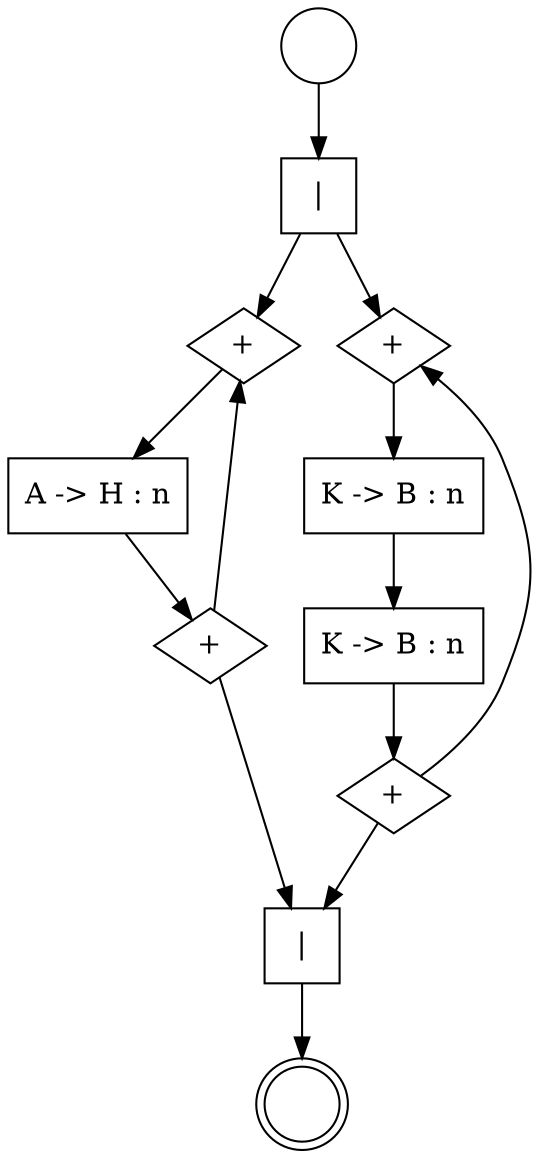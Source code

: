 digraph composition {
	0 [label="" shape=circle]
	0 -> 1
	1 [label="|" shape=square]
	1 -> 2
	1 -> 7
	2 [label="+" shape=diamond]
	2 -> 4
	3 [label="+" shape=diamond]
	3 -> 2
	3 -> 11
	4 [label="A -> H : n" shape=rect]
	4 -> 3
	7 [label="+" shape=diamond]
	7 -> 9
	8 [label="+" shape=diamond]
	8 -> 7
	8 -> 11
	9 [label="K -> B : n" shape=rect]
	9 -> 10
	10 [label="K -> B : n" shape=rect]
	10 -> 8
	11 [label="|" shape=square]
	11 -> 12
	12 [label="" shape=doublecircle]
}
